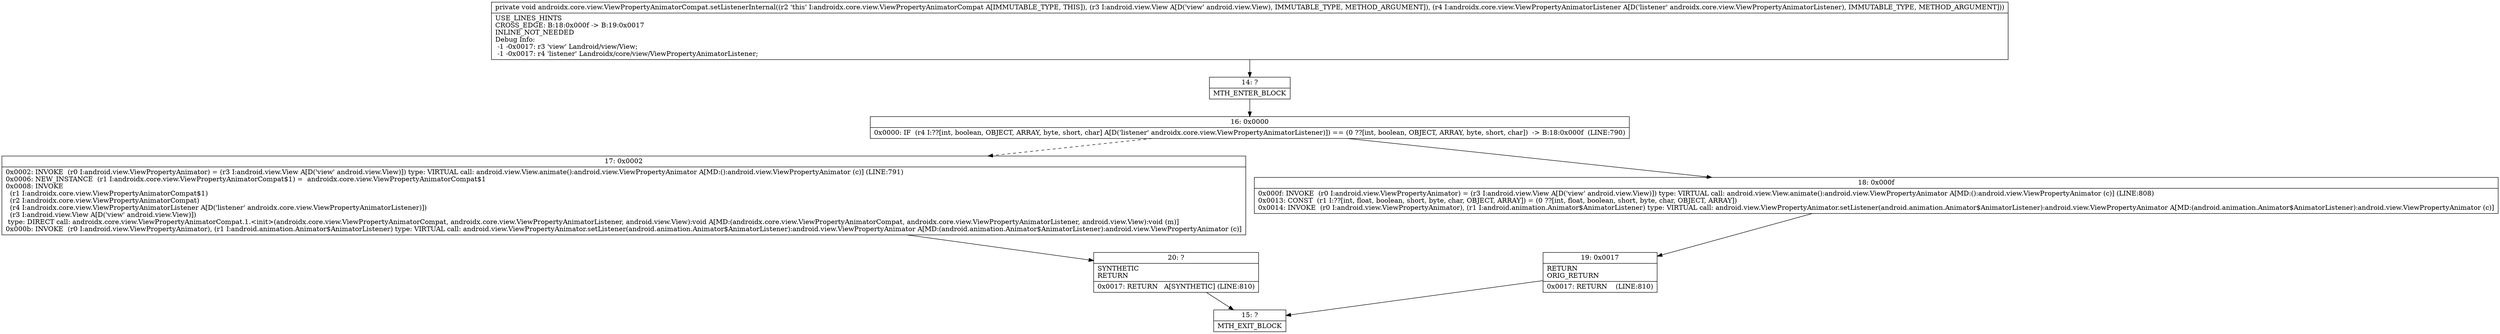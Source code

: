 digraph "CFG forandroidx.core.view.ViewPropertyAnimatorCompat.setListenerInternal(Landroid\/view\/View;Landroidx\/core\/view\/ViewPropertyAnimatorListener;)V" {
Node_14 [shape=record,label="{14\:\ ?|MTH_ENTER_BLOCK\l}"];
Node_16 [shape=record,label="{16\:\ 0x0000|0x0000: IF  (r4 I:??[int, boolean, OBJECT, ARRAY, byte, short, char] A[D('listener' androidx.core.view.ViewPropertyAnimatorListener)]) == (0 ??[int, boolean, OBJECT, ARRAY, byte, short, char])  \-\> B:18:0x000f  (LINE:790)\l}"];
Node_17 [shape=record,label="{17\:\ 0x0002|0x0002: INVOKE  (r0 I:android.view.ViewPropertyAnimator) = (r3 I:android.view.View A[D('view' android.view.View)]) type: VIRTUAL call: android.view.View.animate():android.view.ViewPropertyAnimator A[MD:():android.view.ViewPropertyAnimator (c)] (LINE:791)\l0x0006: NEW_INSTANCE  (r1 I:androidx.core.view.ViewPropertyAnimatorCompat$1) =  androidx.core.view.ViewPropertyAnimatorCompat$1 \l0x0008: INVOKE  \l  (r1 I:androidx.core.view.ViewPropertyAnimatorCompat$1)\l  (r2 I:androidx.core.view.ViewPropertyAnimatorCompat)\l  (r4 I:androidx.core.view.ViewPropertyAnimatorListener A[D('listener' androidx.core.view.ViewPropertyAnimatorListener)])\l  (r3 I:android.view.View A[D('view' android.view.View)])\l type: DIRECT call: androidx.core.view.ViewPropertyAnimatorCompat.1.\<init\>(androidx.core.view.ViewPropertyAnimatorCompat, androidx.core.view.ViewPropertyAnimatorListener, android.view.View):void A[MD:(androidx.core.view.ViewPropertyAnimatorCompat, androidx.core.view.ViewPropertyAnimatorListener, android.view.View):void (m)]\l0x000b: INVOKE  (r0 I:android.view.ViewPropertyAnimator), (r1 I:android.animation.Animator$AnimatorListener) type: VIRTUAL call: android.view.ViewPropertyAnimator.setListener(android.animation.Animator$AnimatorListener):android.view.ViewPropertyAnimator A[MD:(android.animation.Animator$AnimatorListener):android.view.ViewPropertyAnimator (c)]\l}"];
Node_20 [shape=record,label="{20\:\ ?|SYNTHETIC\lRETURN\l|0x0017: RETURN   A[SYNTHETIC] (LINE:810)\l}"];
Node_15 [shape=record,label="{15\:\ ?|MTH_EXIT_BLOCK\l}"];
Node_18 [shape=record,label="{18\:\ 0x000f|0x000f: INVOKE  (r0 I:android.view.ViewPropertyAnimator) = (r3 I:android.view.View A[D('view' android.view.View)]) type: VIRTUAL call: android.view.View.animate():android.view.ViewPropertyAnimator A[MD:():android.view.ViewPropertyAnimator (c)] (LINE:808)\l0x0013: CONST  (r1 I:??[int, float, boolean, short, byte, char, OBJECT, ARRAY]) = (0 ??[int, float, boolean, short, byte, char, OBJECT, ARRAY]) \l0x0014: INVOKE  (r0 I:android.view.ViewPropertyAnimator), (r1 I:android.animation.Animator$AnimatorListener) type: VIRTUAL call: android.view.ViewPropertyAnimator.setListener(android.animation.Animator$AnimatorListener):android.view.ViewPropertyAnimator A[MD:(android.animation.Animator$AnimatorListener):android.view.ViewPropertyAnimator (c)]\l}"];
Node_19 [shape=record,label="{19\:\ 0x0017|RETURN\lORIG_RETURN\l|0x0017: RETURN    (LINE:810)\l}"];
MethodNode[shape=record,label="{private void androidx.core.view.ViewPropertyAnimatorCompat.setListenerInternal((r2 'this' I:androidx.core.view.ViewPropertyAnimatorCompat A[IMMUTABLE_TYPE, THIS]), (r3 I:android.view.View A[D('view' android.view.View), IMMUTABLE_TYPE, METHOD_ARGUMENT]), (r4 I:androidx.core.view.ViewPropertyAnimatorListener A[D('listener' androidx.core.view.ViewPropertyAnimatorListener), IMMUTABLE_TYPE, METHOD_ARGUMENT]))  | USE_LINES_HINTS\lCROSS_EDGE: B:18:0x000f \-\> B:19:0x0017\lINLINE_NOT_NEEDED\lDebug Info:\l  \-1 \-0x0017: r3 'view' Landroid\/view\/View;\l  \-1 \-0x0017: r4 'listener' Landroidx\/core\/view\/ViewPropertyAnimatorListener;\l}"];
MethodNode -> Node_14;Node_14 -> Node_16;
Node_16 -> Node_17[style=dashed];
Node_16 -> Node_18;
Node_17 -> Node_20;
Node_20 -> Node_15;
Node_18 -> Node_19;
Node_19 -> Node_15;
}

